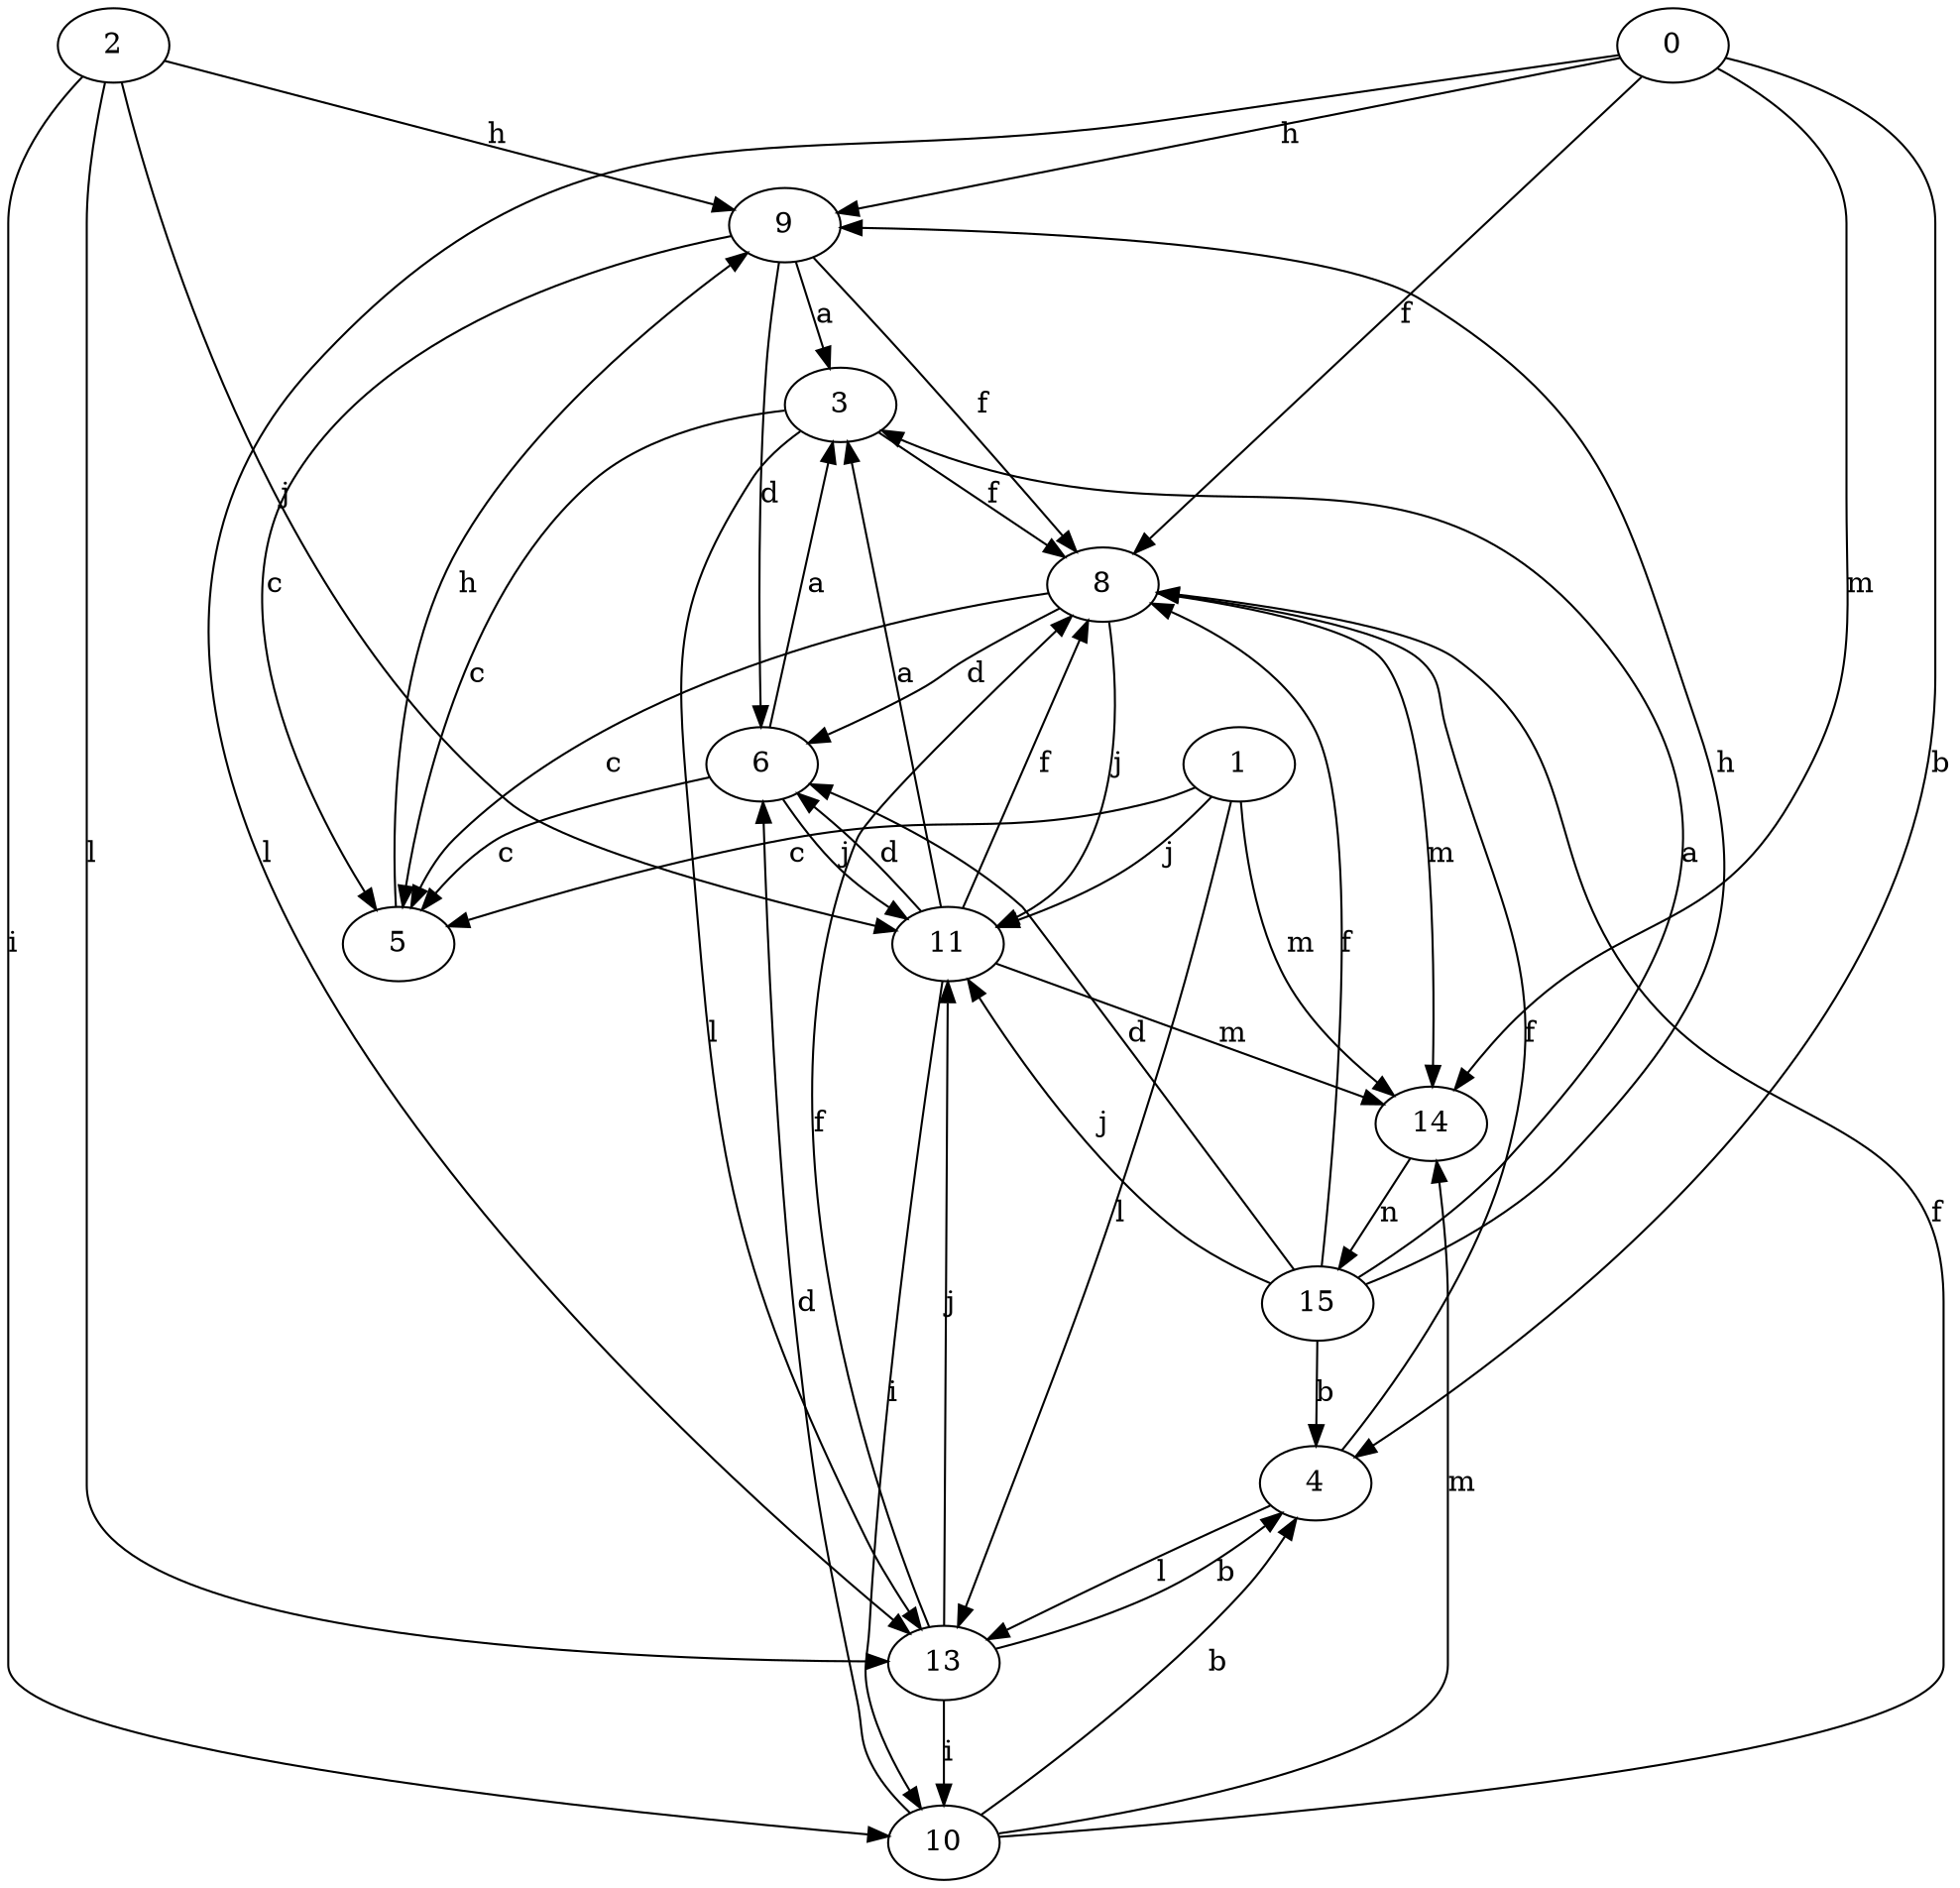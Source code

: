 strict digraph  {
2;
3;
4;
5;
6;
8;
0;
9;
1;
10;
11;
13;
14;
15;
2 -> 9  [label=h];
2 -> 10  [label=i];
2 -> 11  [label=j];
2 -> 13  [label=l];
3 -> 5  [label=c];
3 -> 8  [label=f];
3 -> 13  [label=l];
4 -> 8  [label=f];
4 -> 13  [label=l];
5 -> 9  [label=h];
6 -> 3  [label=a];
6 -> 5  [label=c];
6 -> 11  [label=j];
8 -> 5  [label=c];
8 -> 6  [label=d];
8 -> 11  [label=j];
8 -> 14  [label=m];
0 -> 4  [label=b];
0 -> 8  [label=f];
0 -> 9  [label=h];
0 -> 13  [label=l];
0 -> 14  [label=m];
9 -> 3  [label=a];
9 -> 5  [label=c];
9 -> 6  [label=d];
9 -> 8  [label=f];
1 -> 5  [label=c];
1 -> 11  [label=j];
1 -> 13  [label=l];
1 -> 14  [label=m];
10 -> 4  [label=b];
10 -> 6  [label=d];
10 -> 8  [label=f];
10 -> 14  [label=m];
11 -> 3  [label=a];
11 -> 6  [label=d];
11 -> 8  [label=f];
11 -> 10  [label=i];
11 -> 14  [label=m];
13 -> 4  [label=b];
13 -> 8  [label=f];
13 -> 10  [label=i];
13 -> 11  [label=j];
14 -> 15  [label=n];
15 -> 3  [label=a];
15 -> 4  [label=b];
15 -> 6  [label=d];
15 -> 8  [label=f];
15 -> 9  [label=h];
15 -> 11  [label=j];
}

